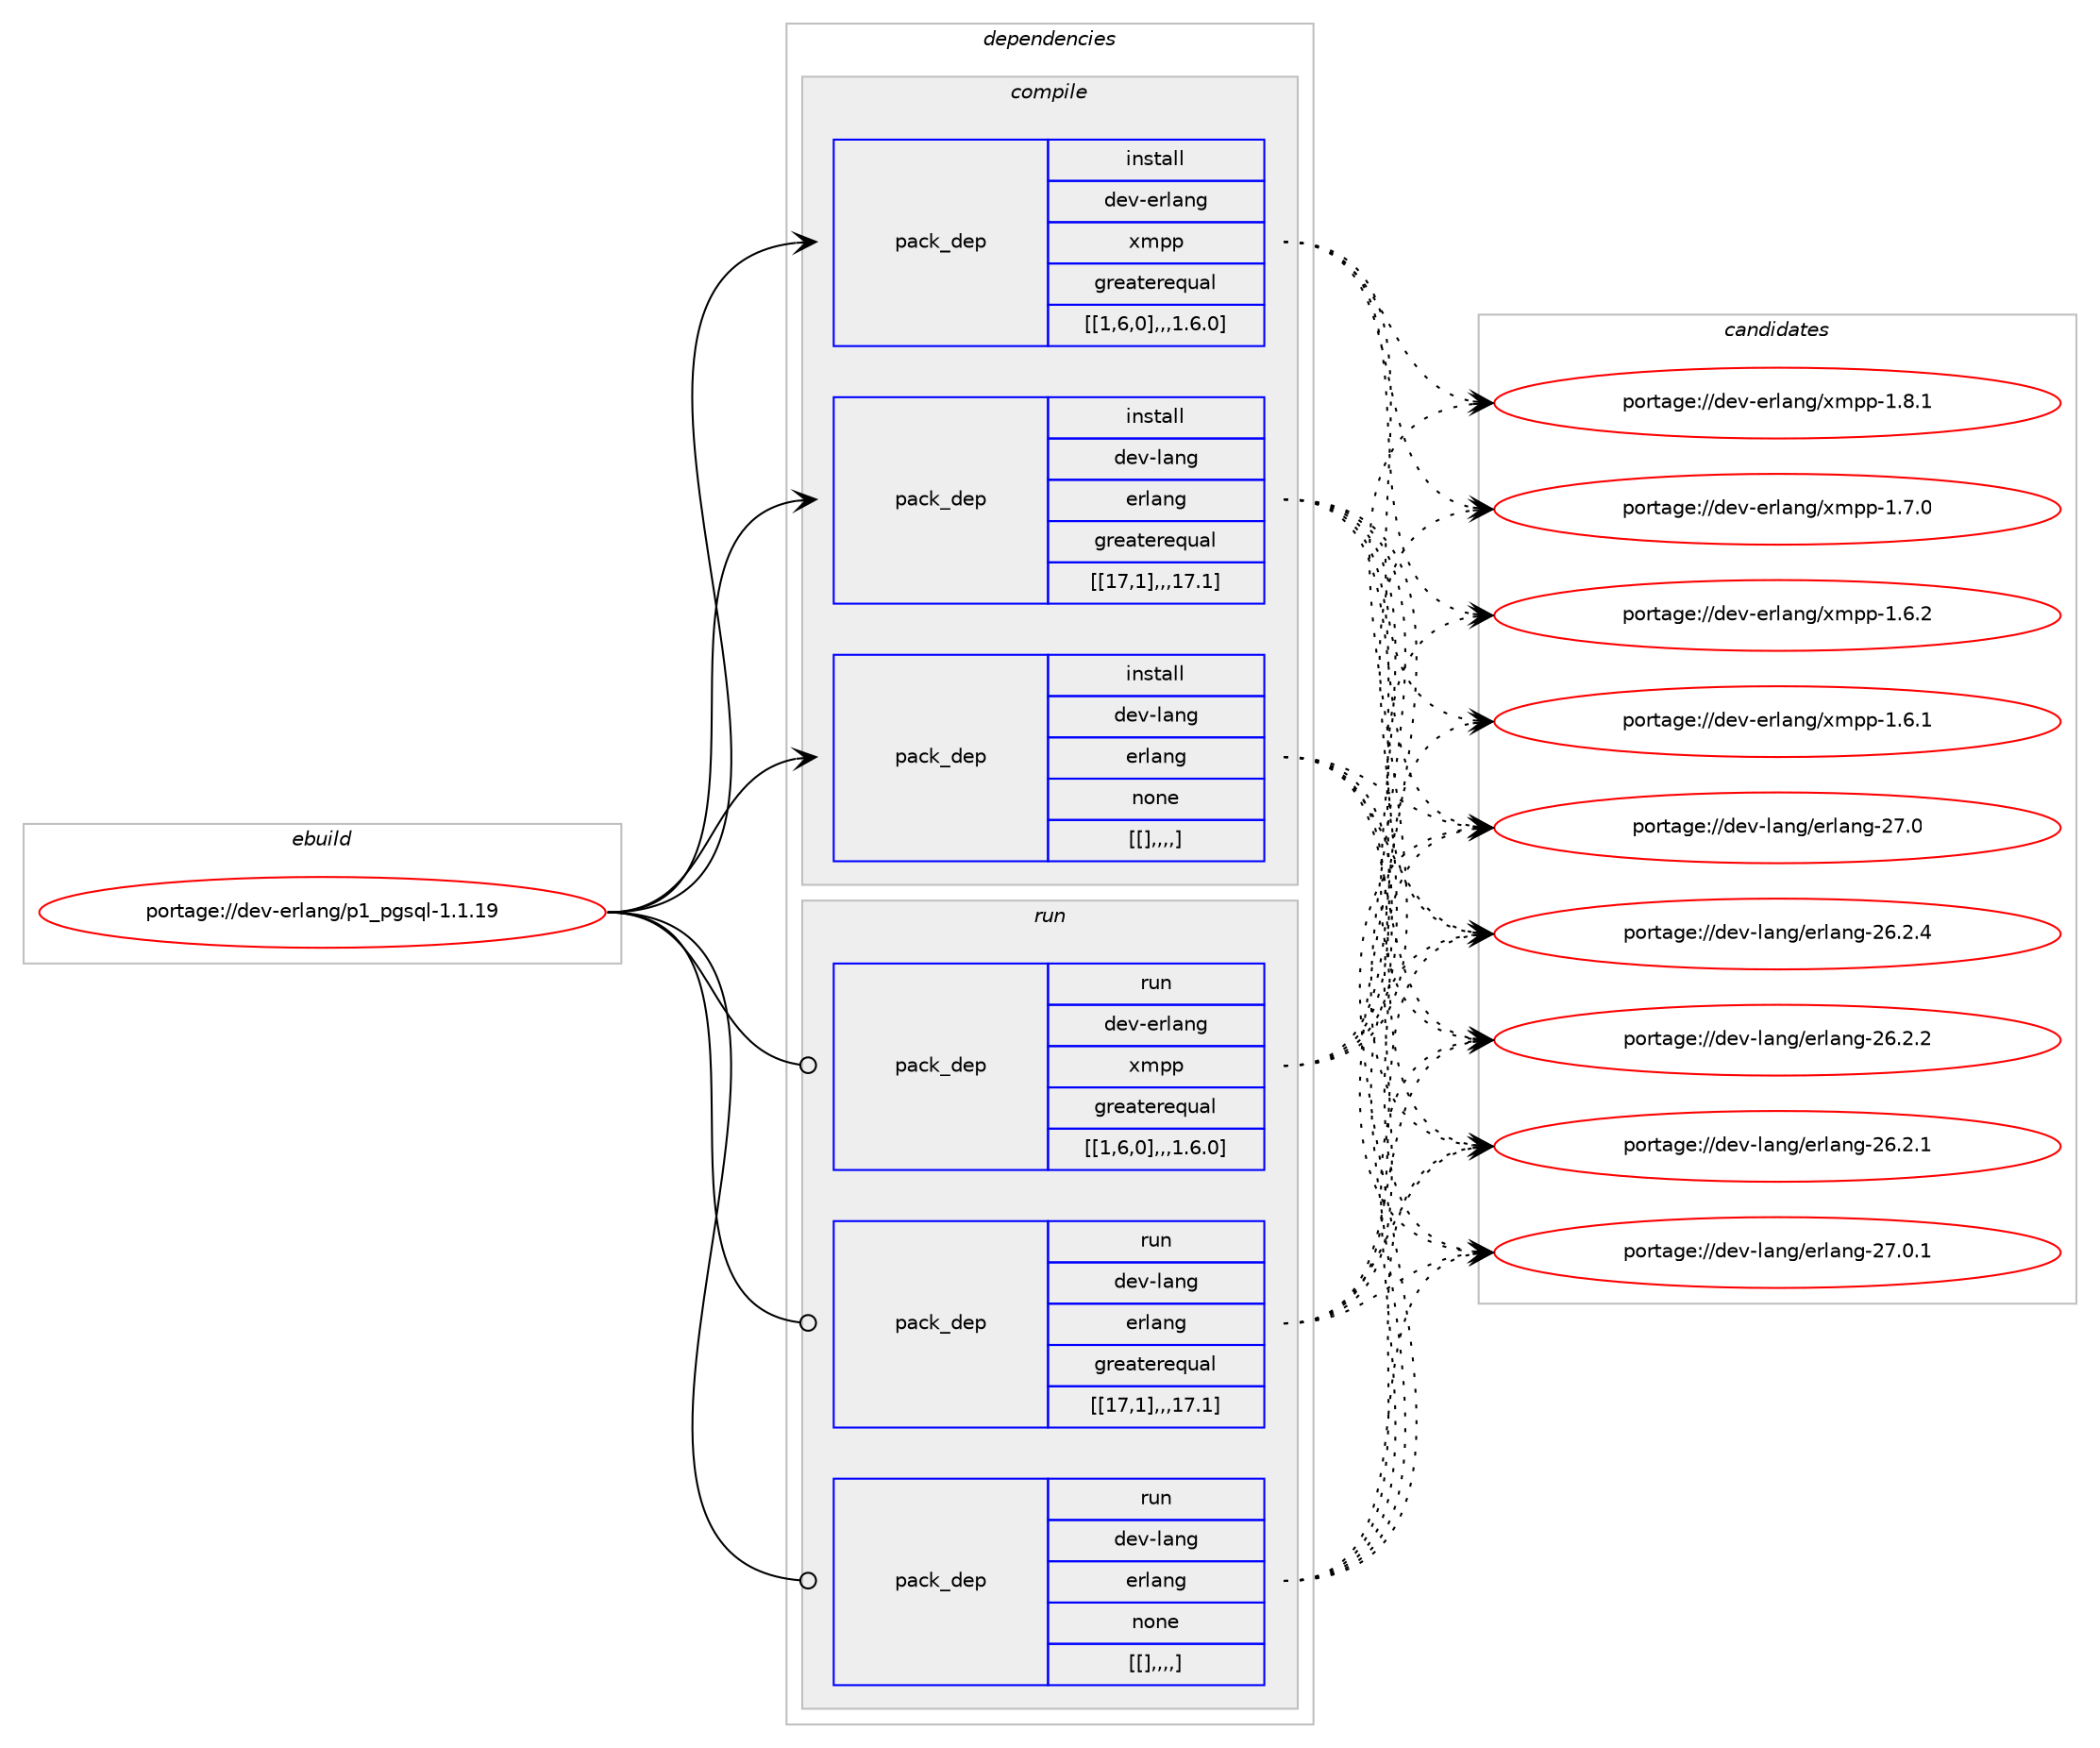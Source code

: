 digraph prolog {

# *************
# Graph options
# *************

newrank=true;
concentrate=true;
compound=true;
graph [rankdir=LR,fontname=Helvetica,fontsize=10,ranksep=1.5];#, ranksep=2.5, nodesep=0.2];
edge  [arrowhead=vee];
node  [fontname=Helvetica,fontsize=10];

# **********
# The ebuild
# **********

subgraph cluster_leftcol {
color=gray;
label=<<i>ebuild</i>>;
id [label="portage://dev-erlang/p1_pgsql-1.1.19", color=red, width=4, href="../dev-erlang/p1_pgsql-1.1.19.svg"];
}

# ****************
# The dependencies
# ****************

subgraph cluster_midcol {
color=gray;
label=<<i>dependencies</i>>;
subgraph cluster_compile {
fillcolor="#eeeeee";
style=filled;
label=<<i>compile</i>>;
subgraph pack53832 {
dependency74827 [label=<<TABLE BORDER="0" CELLBORDER="1" CELLSPACING="0" CELLPADDING="4" WIDTH="220"><TR><TD ROWSPAN="6" CELLPADDING="30">pack_dep</TD></TR><TR><TD WIDTH="110">install</TD></TR><TR><TD>dev-erlang</TD></TR><TR><TD>xmpp</TD></TR><TR><TD>greaterequal</TD></TR><TR><TD>[[1,6,0],,,1.6.0]</TD></TR></TABLE>>, shape=none, color=blue];
}
id:e -> dependency74827:w [weight=20,style="solid",arrowhead="vee"];
subgraph pack53833 {
dependency74828 [label=<<TABLE BORDER="0" CELLBORDER="1" CELLSPACING="0" CELLPADDING="4" WIDTH="220"><TR><TD ROWSPAN="6" CELLPADDING="30">pack_dep</TD></TR><TR><TD WIDTH="110">install</TD></TR><TR><TD>dev-lang</TD></TR><TR><TD>erlang</TD></TR><TR><TD>greaterequal</TD></TR><TR><TD>[[17,1],,,17.1]</TD></TR></TABLE>>, shape=none, color=blue];
}
id:e -> dependency74828:w [weight=20,style="solid",arrowhead="vee"];
subgraph pack53834 {
dependency74829 [label=<<TABLE BORDER="0" CELLBORDER="1" CELLSPACING="0" CELLPADDING="4" WIDTH="220"><TR><TD ROWSPAN="6" CELLPADDING="30">pack_dep</TD></TR><TR><TD WIDTH="110">install</TD></TR><TR><TD>dev-lang</TD></TR><TR><TD>erlang</TD></TR><TR><TD>none</TD></TR><TR><TD>[[],,,,]</TD></TR></TABLE>>, shape=none, color=blue];
}
id:e -> dependency74829:w [weight=20,style="solid",arrowhead="vee"];
}
subgraph cluster_compileandrun {
fillcolor="#eeeeee";
style=filled;
label=<<i>compile and run</i>>;
}
subgraph cluster_run {
fillcolor="#eeeeee";
style=filled;
label=<<i>run</i>>;
subgraph pack53835 {
dependency74830 [label=<<TABLE BORDER="0" CELLBORDER="1" CELLSPACING="0" CELLPADDING="4" WIDTH="220"><TR><TD ROWSPAN="6" CELLPADDING="30">pack_dep</TD></TR><TR><TD WIDTH="110">run</TD></TR><TR><TD>dev-erlang</TD></TR><TR><TD>xmpp</TD></TR><TR><TD>greaterequal</TD></TR><TR><TD>[[1,6,0],,,1.6.0]</TD></TR></TABLE>>, shape=none, color=blue];
}
id:e -> dependency74830:w [weight=20,style="solid",arrowhead="odot"];
subgraph pack53836 {
dependency74831 [label=<<TABLE BORDER="0" CELLBORDER="1" CELLSPACING="0" CELLPADDING="4" WIDTH="220"><TR><TD ROWSPAN="6" CELLPADDING="30">pack_dep</TD></TR><TR><TD WIDTH="110">run</TD></TR><TR><TD>dev-lang</TD></TR><TR><TD>erlang</TD></TR><TR><TD>greaterequal</TD></TR><TR><TD>[[17,1],,,17.1]</TD></TR></TABLE>>, shape=none, color=blue];
}
id:e -> dependency74831:w [weight=20,style="solid",arrowhead="odot"];
subgraph pack53837 {
dependency74832 [label=<<TABLE BORDER="0" CELLBORDER="1" CELLSPACING="0" CELLPADDING="4" WIDTH="220"><TR><TD ROWSPAN="6" CELLPADDING="30">pack_dep</TD></TR><TR><TD WIDTH="110">run</TD></TR><TR><TD>dev-lang</TD></TR><TR><TD>erlang</TD></TR><TR><TD>none</TD></TR><TR><TD>[[],,,,]</TD></TR></TABLE>>, shape=none, color=blue];
}
id:e -> dependency74832:w [weight=20,style="solid",arrowhead="odot"];
}
}

# **************
# The candidates
# **************

subgraph cluster_choices {
rank=same;
color=gray;
label=<<i>candidates</i>>;

subgraph choice53832 {
color=black;
nodesep=1;
choice100101118451011141089711010347120109112112454946564649 [label="portage://dev-erlang/xmpp-1.8.1", color=red, width=4,href="../dev-erlang/xmpp-1.8.1.svg"];
choice100101118451011141089711010347120109112112454946554648 [label="portage://dev-erlang/xmpp-1.7.0", color=red, width=4,href="../dev-erlang/xmpp-1.7.0.svg"];
choice100101118451011141089711010347120109112112454946544650 [label="portage://dev-erlang/xmpp-1.6.2", color=red, width=4,href="../dev-erlang/xmpp-1.6.2.svg"];
choice100101118451011141089711010347120109112112454946544649 [label="portage://dev-erlang/xmpp-1.6.1", color=red, width=4,href="../dev-erlang/xmpp-1.6.1.svg"];
dependency74827:e -> choice100101118451011141089711010347120109112112454946564649:w [style=dotted,weight="100"];
dependency74827:e -> choice100101118451011141089711010347120109112112454946554648:w [style=dotted,weight="100"];
dependency74827:e -> choice100101118451011141089711010347120109112112454946544650:w [style=dotted,weight="100"];
dependency74827:e -> choice100101118451011141089711010347120109112112454946544649:w [style=dotted,weight="100"];
}
subgraph choice53833 {
color=black;
nodesep=1;
choice1001011184510897110103471011141089711010345505546484649 [label="portage://dev-lang/erlang-27.0.1", color=red, width=4,href="../dev-lang/erlang-27.0.1.svg"];
choice100101118451089711010347101114108971101034550554648 [label="portage://dev-lang/erlang-27.0", color=red, width=4,href="../dev-lang/erlang-27.0.svg"];
choice1001011184510897110103471011141089711010345505446504652 [label="portage://dev-lang/erlang-26.2.4", color=red, width=4,href="../dev-lang/erlang-26.2.4.svg"];
choice1001011184510897110103471011141089711010345505446504650 [label="portage://dev-lang/erlang-26.2.2", color=red, width=4,href="../dev-lang/erlang-26.2.2.svg"];
choice1001011184510897110103471011141089711010345505446504649 [label="portage://dev-lang/erlang-26.2.1", color=red, width=4,href="../dev-lang/erlang-26.2.1.svg"];
dependency74828:e -> choice1001011184510897110103471011141089711010345505546484649:w [style=dotted,weight="100"];
dependency74828:e -> choice100101118451089711010347101114108971101034550554648:w [style=dotted,weight="100"];
dependency74828:e -> choice1001011184510897110103471011141089711010345505446504652:w [style=dotted,weight="100"];
dependency74828:e -> choice1001011184510897110103471011141089711010345505446504650:w [style=dotted,weight="100"];
dependency74828:e -> choice1001011184510897110103471011141089711010345505446504649:w [style=dotted,weight="100"];
}
subgraph choice53834 {
color=black;
nodesep=1;
choice1001011184510897110103471011141089711010345505546484649 [label="portage://dev-lang/erlang-27.0.1", color=red, width=4,href="../dev-lang/erlang-27.0.1.svg"];
choice100101118451089711010347101114108971101034550554648 [label="portage://dev-lang/erlang-27.0", color=red, width=4,href="../dev-lang/erlang-27.0.svg"];
choice1001011184510897110103471011141089711010345505446504652 [label="portage://dev-lang/erlang-26.2.4", color=red, width=4,href="../dev-lang/erlang-26.2.4.svg"];
choice1001011184510897110103471011141089711010345505446504650 [label="portage://dev-lang/erlang-26.2.2", color=red, width=4,href="../dev-lang/erlang-26.2.2.svg"];
choice1001011184510897110103471011141089711010345505446504649 [label="portage://dev-lang/erlang-26.2.1", color=red, width=4,href="../dev-lang/erlang-26.2.1.svg"];
dependency74829:e -> choice1001011184510897110103471011141089711010345505546484649:w [style=dotted,weight="100"];
dependency74829:e -> choice100101118451089711010347101114108971101034550554648:w [style=dotted,weight="100"];
dependency74829:e -> choice1001011184510897110103471011141089711010345505446504652:w [style=dotted,weight="100"];
dependency74829:e -> choice1001011184510897110103471011141089711010345505446504650:w [style=dotted,weight="100"];
dependency74829:e -> choice1001011184510897110103471011141089711010345505446504649:w [style=dotted,weight="100"];
}
subgraph choice53835 {
color=black;
nodesep=1;
choice100101118451011141089711010347120109112112454946564649 [label="portage://dev-erlang/xmpp-1.8.1", color=red, width=4,href="../dev-erlang/xmpp-1.8.1.svg"];
choice100101118451011141089711010347120109112112454946554648 [label="portage://dev-erlang/xmpp-1.7.0", color=red, width=4,href="../dev-erlang/xmpp-1.7.0.svg"];
choice100101118451011141089711010347120109112112454946544650 [label="portage://dev-erlang/xmpp-1.6.2", color=red, width=4,href="../dev-erlang/xmpp-1.6.2.svg"];
choice100101118451011141089711010347120109112112454946544649 [label="portage://dev-erlang/xmpp-1.6.1", color=red, width=4,href="../dev-erlang/xmpp-1.6.1.svg"];
dependency74830:e -> choice100101118451011141089711010347120109112112454946564649:w [style=dotted,weight="100"];
dependency74830:e -> choice100101118451011141089711010347120109112112454946554648:w [style=dotted,weight="100"];
dependency74830:e -> choice100101118451011141089711010347120109112112454946544650:w [style=dotted,weight="100"];
dependency74830:e -> choice100101118451011141089711010347120109112112454946544649:w [style=dotted,weight="100"];
}
subgraph choice53836 {
color=black;
nodesep=1;
choice1001011184510897110103471011141089711010345505546484649 [label="portage://dev-lang/erlang-27.0.1", color=red, width=4,href="../dev-lang/erlang-27.0.1.svg"];
choice100101118451089711010347101114108971101034550554648 [label="portage://dev-lang/erlang-27.0", color=red, width=4,href="../dev-lang/erlang-27.0.svg"];
choice1001011184510897110103471011141089711010345505446504652 [label="portage://dev-lang/erlang-26.2.4", color=red, width=4,href="../dev-lang/erlang-26.2.4.svg"];
choice1001011184510897110103471011141089711010345505446504650 [label="portage://dev-lang/erlang-26.2.2", color=red, width=4,href="../dev-lang/erlang-26.2.2.svg"];
choice1001011184510897110103471011141089711010345505446504649 [label="portage://dev-lang/erlang-26.2.1", color=red, width=4,href="../dev-lang/erlang-26.2.1.svg"];
dependency74831:e -> choice1001011184510897110103471011141089711010345505546484649:w [style=dotted,weight="100"];
dependency74831:e -> choice100101118451089711010347101114108971101034550554648:w [style=dotted,weight="100"];
dependency74831:e -> choice1001011184510897110103471011141089711010345505446504652:w [style=dotted,weight="100"];
dependency74831:e -> choice1001011184510897110103471011141089711010345505446504650:w [style=dotted,weight="100"];
dependency74831:e -> choice1001011184510897110103471011141089711010345505446504649:w [style=dotted,weight="100"];
}
subgraph choice53837 {
color=black;
nodesep=1;
choice1001011184510897110103471011141089711010345505546484649 [label="portage://dev-lang/erlang-27.0.1", color=red, width=4,href="../dev-lang/erlang-27.0.1.svg"];
choice100101118451089711010347101114108971101034550554648 [label="portage://dev-lang/erlang-27.0", color=red, width=4,href="../dev-lang/erlang-27.0.svg"];
choice1001011184510897110103471011141089711010345505446504652 [label="portage://dev-lang/erlang-26.2.4", color=red, width=4,href="../dev-lang/erlang-26.2.4.svg"];
choice1001011184510897110103471011141089711010345505446504650 [label="portage://dev-lang/erlang-26.2.2", color=red, width=4,href="../dev-lang/erlang-26.2.2.svg"];
choice1001011184510897110103471011141089711010345505446504649 [label="portage://dev-lang/erlang-26.2.1", color=red, width=4,href="../dev-lang/erlang-26.2.1.svg"];
dependency74832:e -> choice1001011184510897110103471011141089711010345505546484649:w [style=dotted,weight="100"];
dependency74832:e -> choice100101118451089711010347101114108971101034550554648:w [style=dotted,weight="100"];
dependency74832:e -> choice1001011184510897110103471011141089711010345505446504652:w [style=dotted,weight="100"];
dependency74832:e -> choice1001011184510897110103471011141089711010345505446504650:w [style=dotted,weight="100"];
dependency74832:e -> choice1001011184510897110103471011141089711010345505446504649:w [style=dotted,weight="100"];
}
}

}
